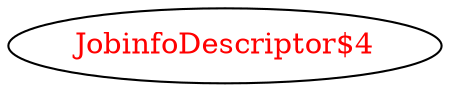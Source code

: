 digraph dependencyGraph {
 concentrate=true;
 ranksep="2.0";
 rankdir="LR"; 
 splines="ortho";
"JobinfoDescriptor$4" [fontcolor="red"];
}